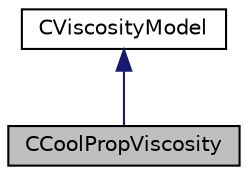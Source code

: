 digraph "CCoolPropViscosity"
{
 // LATEX_PDF_SIZE
  edge [fontname="Helvetica",fontsize="10",labelfontname="Helvetica",labelfontsize="10"];
  node [fontname="Helvetica",fontsize="10",shape=record];
  Node1 [label="CCoolPropViscosity",height=0.2,width=0.4,color="black", fillcolor="grey75", style="filled", fontcolor="black",tooltip="Defines CoolProp viscosity model."];
  Node2 -> Node1 [dir="back",color="midnightblue",fontsize="10",style="solid",fontname="Helvetica"];
  Node2 [label="CViscosityModel",height=0.2,width=0.4,color="black", fillcolor="white", style="filled",URL="$classCViscosityModel.html",tooltip="Interface class for defining the laminar viscosity model."];
}
